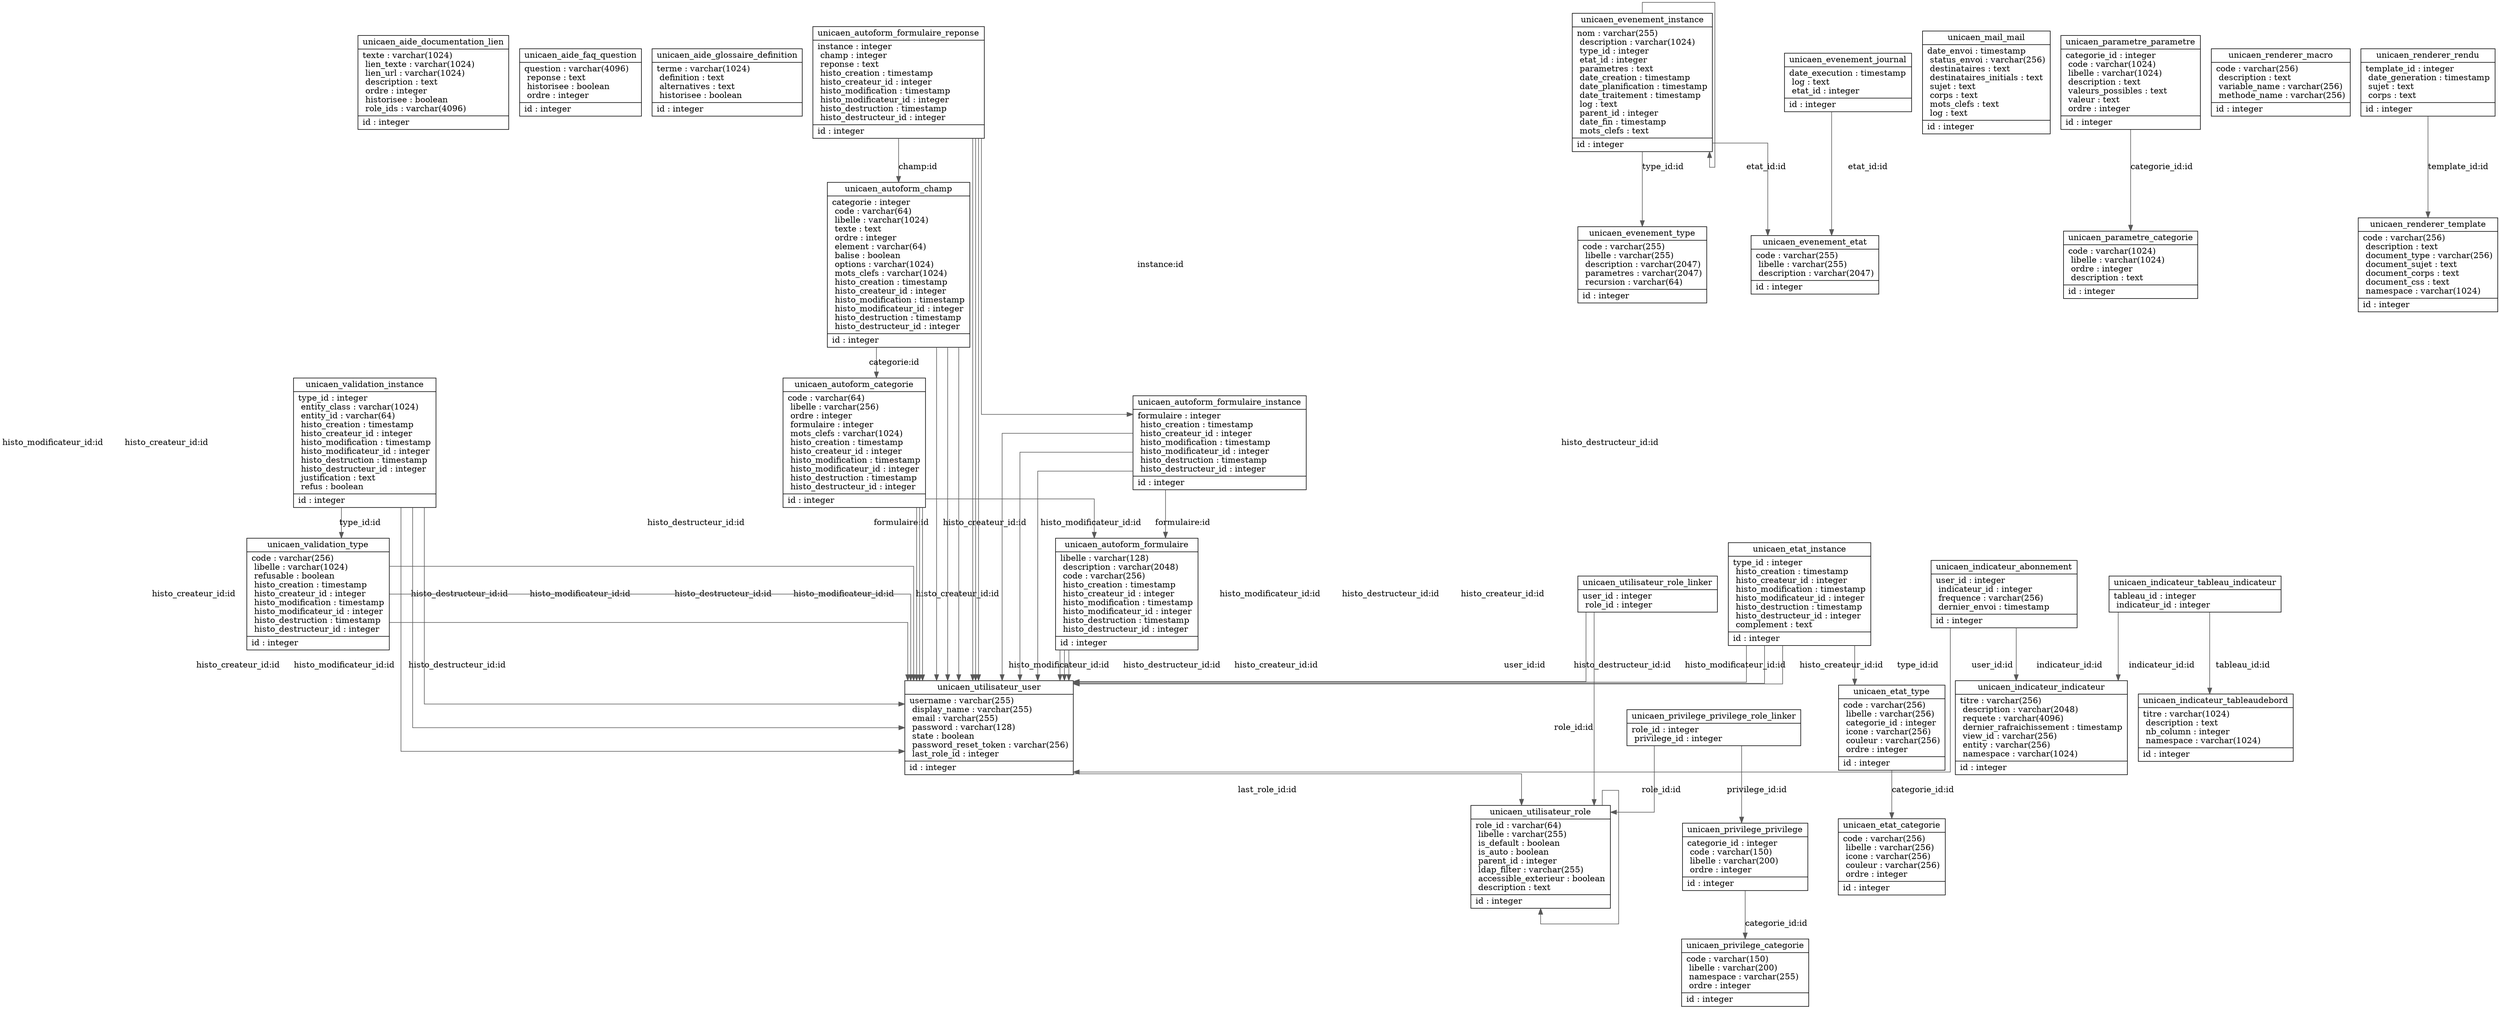 digraph "unicaen_aide_documentation_lien" {

splines  = ortho;
fontname = "Inconsolata";

node [colorscheme = ylgnbu4];
edge [colorscheme = dark28, dir = both];

unicaen_aide_documentation_lien         [shape = record, label = "{ unicaen_aide_documentation_lien |  texte : varchar(1024)\l  lien_texte : varchar(1024)\l  lien_url : varchar(1024)\l  description : text\l  ordre : integer\l  historisee : boolean\l  role_ids : varchar(4096)\l| id : integer\l }"];
unicaen_aide_faq_question               [shape = record, label = "{ unicaen_aide_faq_question |  question : varchar(4096)\l  reponse : text\l  historisee : boolean\l  ordre : integer\l| id : integer\l }"];
unicaen_aide_glossaire_definition       [shape = record, label = "{ unicaen_aide_glossaire_definition |  terme : varchar(1024)\l  definition : text\l  alternatives : text\l  historisee : boolean\l| id : integer\l }"];
unicaen_autoform_categorie              [shape = record, label = "{ unicaen_autoform_categorie |  code : varchar(64)\l  libelle : varchar(256)\l  ordre : integer\l  formulaire : integer\l  mots_clefs : varchar(1024)\l  histo_creation : timestamp\l  histo_createur_id : integer\l  histo_modification : timestamp\l  histo_modificateur_id : integer\l  histo_destruction : timestamp\l  histo_destructeur_id : integer\l| id : integer\l }"];
unicaen_autoform_champ                  [shape = record, label = "{ unicaen_autoform_champ |  categorie : integer\l  code : varchar(64)\l  libelle : varchar(1024)\l  texte : text\l  ordre : integer\l  element : varchar(64)\l  balise : boolean\l  options : varchar(1024)\l  mots_clefs : varchar(1024)\l  histo_creation : timestamp\l  histo_createur_id : integer\l  histo_modification : timestamp\l  histo_modificateur_id : integer\l  histo_destruction : timestamp\l  histo_destructeur_id : integer\l| id : integer\l }"];
unicaen_autoform_formulaire             [shape = record, label = "{ unicaen_autoform_formulaire |  libelle : varchar(128)\l  description : varchar(2048)\l  code : varchar(256)\l  histo_creation : timestamp\l  histo_createur_id : integer\l  histo_modification : timestamp\l  histo_modificateur_id : integer\l  histo_destruction : timestamp\l  histo_destructeur_id : integer\l| id : integer\l }"];
unicaen_autoform_formulaire_instance    [shape = record, label = "{ unicaen_autoform_formulaire_instance |  formulaire : integer\l  histo_creation : timestamp\l  histo_createur_id : integer\l  histo_modification : timestamp\l  histo_modificateur_id : integer\l  histo_destruction : timestamp\l  histo_destructeur_id : integer\l| id : integer\l }"];
unicaen_autoform_formulaire_reponse     [shape = record, label = "{ unicaen_autoform_formulaire_reponse |  instance : integer\l  champ : integer\l  reponse : text\l  histo_creation : timestamp\l  histo_createur_id : integer\l  histo_modification : timestamp\l  histo_modificateur_id : integer\l  histo_destruction : timestamp\l  histo_destructeur_id : integer\l| id : integer\l }"];
unicaen_etat_categorie                  [shape = record, label = "{ unicaen_etat_categorie |  code : varchar(256)\l  libelle : varchar(256)\l  icone : varchar(256)\l  couleur : varchar(256)\l  ordre : integer\l| id : integer\l }"];
unicaen_etat_instance                   [shape = record, label = "{ unicaen_etat_instance |  type_id : integer\l  histo_creation : timestamp\l  histo_createur_id : integer\l  histo_modification : timestamp\l  histo_modificateur_id : integer\l  histo_destruction : timestamp\l  histo_destructeur_id : integer\l  complement : text\l| id : integer\l }"];
unicaen_etat_type                       [shape = record, label = "{ unicaen_etat_type |  code : varchar(256)\l  libelle : varchar(256)\l  categorie_id : integer\l  icone : varchar(256)\l  couleur : varchar(256)\l  ordre : integer\l| id : integer\l }"];
unicaen_evenement_etat                  [shape = record, label = "{ unicaen_evenement_etat |  code : varchar(255)\l  libelle : varchar(255)\l  description : varchar(2047)\l| id : integer\l }"];
unicaen_evenement_instance              [shape = record, label = "{ unicaen_evenement_instance |  nom : varchar(255)\l  description : varchar(1024)\l  type_id : integer\l  etat_id : integer\l  parametres : text\l  date_creation : timestamp\l  date_planification : timestamp\l  date_traitement : timestamp\l  log : text\l  parent_id : integer\l  date_fin : timestamp\l  mots_clefs : text\l| id : integer\l }"];
unicaen_evenement_journal               [shape = record, label = "{ unicaen_evenement_journal |  date_execution : timestamp\l  log : text\l  etat_id : integer\l| id : integer\l }"];
unicaen_evenement_type                  [shape = record, label = "{ unicaen_evenement_type |  code : varchar(255)\l  libelle : varchar(255)\l  description : varchar(2047)\l  parametres : varchar(2047)\l  recursion : varchar(64)\l| id : integer\l }"];
unicaen_indicateur_abonnement           [shape = record, label = "{ unicaen_indicateur_abonnement |  user_id : integer\l  indicateur_id : integer\l  frequence : varchar(256)\l  dernier_envoi : timestamp\l| id : integer\l }"];
unicaen_indicateur_indicateur           [shape = record, label = "{ unicaen_indicateur_indicateur |  titre : varchar(256)\l  description : varchar(2048)\l  requete : varchar(4096)\l  dernier_rafraichissement : timestamp\l  view_id : varchar(256)\l  entity : varchar(256)\l  namespace : varchar(1024)\l| id : integer\l }"];
unicaen_indicateur_tableau_indicateur   [shape = record, label = "{ unicaen_indicateur_tableau_indicateur |  tableau_id : integer\l  indicateur_id : integer\l }"];
unicaen_indicateur_tableaudebord        [shape = record, label = "{ unicaen_indicateur_tableaudebord |  titre : varchar(1024)\l  description : text\l  nb_column : integer\l  namespace : varchar(1024)\l| id : integer\l }"];
unicaen_mail_mail                       [shape = record, label = "{ unicaen_mail_mail |  date_envoi : timestamp\l  status_envoi : varchar(256)\l  destinataires : text\l  destinataires_initials : text\l  sujet : text\l  corps : text\l  mots_clefs : text\l  log : text\l| id : integer\l }"];
unicaen_parametre_categorie             [shape = record, label = "{ unicaen_parametre_categorie |  code : varchar(1024)\l  libelle : varchar(1024)\l  ordre : integer\l  description : text\l| id : integer\l }"];
unicaen_parametre_parametre             [shape = record, label = "{ unicaen_parametre_parametre |  categorie_id : integer\l  code : varchar(1024)\l  libelle : varchar(1024)\l  description : text\l  valeurs_possibles : text\l  valeur : text\l  ordre : integer\l| id : integer\l }"];
unicaen_privilege_categorie             [shape = record, label = "{ unicaen_privilege_categorie |  code : varchar(150)\l  libelle : varchar(200)\l  namespace : varchar(255)\l  ordre : integer\l| id : integer\l }"];
unicaen_privilege_privilege             [shape = record, label = "{ unicaen_privilege_privilege |  categorie_id : integer\l  code : varchar(150)\l  libelle : varchar(200)\l  ordre : integer\l| id : integer\l }"];
unicaen_privilege_privilege_role_linker [shape = record, label = "{ unicaen_privilege_privilege_role_linker |  role_id : integer\l  privilege_id : integer\l }"];
unicaen_renderer_macro                  [shape = record, label = "{ unicaen_renderer_macro |  code : varchar(256)\l  description : text\l  variable_name : varchar(256)\l  methode_name : varchar(256)\l| id : integer\l }"];
unicaen_renderer_rendu                  [shape = record, label = "{ unicaen_renderer_rendu |  template_id : integer\l  date_generation : timestamp\l  sujet : text\l  corps : text\l| id : integer\l }"];
unicaen_renderer_template               [shape = record, label = "{ unicaen_renderer_template |  code : varchar(256)\l  description : text\l  document_type : varchar(256)\l  document_sujet : text\l  document_corps : text\l  document_css : text\l  namespace : varchar(1024)\l| id : integer\l }"];
unicaen_utilisateur_role                [shape = record, label = "{ unicaen_utilisateur_role |  role_id : varchar(64)\l  libelle : varchar(255)\l  is_default : boolean\l  is_auto : boolean\l  parent_id : integer\l  ldap_filter : varchar(255)\l  accessible_exterieur : boolean\l  description : text\l| id : integer\l }"];
unicaen_utilisateur_role_linker         [shape = record, label = "{ unicaen_utilisateur_role_linker |  user_id : integer\l  role_id : integer\l }"];
unicaen_utilisateur_user                [shape = record, label = "{ unicaen_utilisateur_user |  username : varchar(255)\l  display_name : varchar(255)\l  email : varchar(255)\l  password : varchar(128)\l  state : boolean\l  password_reset_token : varchar(256)\l  last_role_id : integer\l| id : integer\l }"];
unicaen_validation_instance             [shape = record, label = "{ unicaen_validation_instance |  type_id : integer\l  entity_class : varchar(1024)\l  entity_id : varchar(64)\l  histo_creation : timestamp\l  histo_createur_id : integer\l  histo_modification : timestamp\l  histo_modificateur_id : integer\l  histo_destruction : timestamp\l  histo_destructeur_id : integer\l  justification : text\l  refus : boolean\l| id : integer\l }"];
unicaen_validation_type                 [shape = record, label = "{ unicaen_validation_type |  code : varchar(256)\l  libelle : varchar(1024)\l  refusable : boolean\l  histo_creation : timestamp\l  histo_createur_id : integer\l  histo_modification : timestamp\l  histo_modificateur_id : integer\l  histo_destruction : timestamp\l  histo_destructeur_id : integer\l| id : integer\l }"];

unicaen_autoform_categorie              -> unicaen_autoform_formulaire             [color = "#595959", style = solid , arrowtail = none    , arrowhead = normal  , taillabel = "", label = "formulaire:id", headlabel = ""];
unicaen_autoform_categorie              -> unicaen_utilisateur_user                [color = "#595959", style = solid , arrowtail = none    , arrowhead = normal  , taillabel = "", label = "histo_createur_id:id", headlabel = ""];
unicaen_autoform_categorie              -> unicaen_utilisateur_user                [color = "#595959", style = solid , arrowtail = none    , arrowhead = normal  , taillabel = "", label = "histo_destructeur_id:id", headlabel = ""];
unicaen_autoform_categorie              -> unicaen_utilisateur_user                [color = "#595959", style = solid , arrowtail = none    , arrowhead = normal  , taillabel = "", label = "histo_modificateur_id:id", headlabel = ""];
unicaen_autoform_champ                  -> unicaen_autoform_categorie              [color = "#595959", style = solid , arrowtail = none    , arrowhead = normal  , taillabel = "", label = "categorie:id", headlabel = ""];
unicaen_autoform_champ                  -> unicaen_utilisateur_user                [color = "#595959", style = solid , arrowtail = none    , arrowhead = normal  , taillabel = "", label = "histo_destructeur_id:id", headlabel = ""];
unicaen_autoform_champ                  -> unicaen_utilisateur_user                [color = "#595959", style = solid , arrowtail = none    , arrowhead = normal  , taillabel = "", label = "histo_createur_id:id", headlabel = ""];
unicaen_autoform_champ                  -> unicaen_utilisateur_user                [color = "#595959", style = solid , arrowtail = none    , arrowhead = normal  , taillabel = "", label = "histo_modificateur_id:id", headlabel = ""];
unicaen_autoform_formulaire             -> unicaen_utilisateur_user                [color = "#595959", style = solid , arrowtail = none    , arrowhead = normal  , taillabel = "", label = "histo_modificateur_id:id", headlabel = ""];
unicaen_autoform_formulaire             -> unicaen_utilisateur_user                [color = "#595959", style = solid , arrowtail = none    , arrowhead = normal  , taillabel = "", label = "histo_destructeur_id:id", headlabel = ""];
unicaen_autoform_formulaire             -> unicaen_utilisateur_user                [color = "#595959", style = solid , arrowtail = none    , arrowhead = normal  , taillabel = "", label = "histo_createur_id:id", headlabel = ""];
unicaen_autoform_formulaire_instance    -> unicaen_autoform_formulaire             [color = "#595959", style = solid , arrowtail = none    , arrowhead = normal  , taillabel = "", label = "formulaire:id", headlabel = ""];
unicaen_autoform_formulaire_instance    -> unicaen_utilisateur_user                [color = "#595959", style = solid , arrowtail = none    , arrowhead = normal  , taillabel = "", label = "histo_modificateur_id:id", headlabel = ""];
unicaen_autoform_formulaire_instance    -> unicaen_utilisateur_user                [color = "#595959", style = solid , arrowtail = none    , arrowhead = normal  , taillabel = "", label = "histo_destructeur_id:id", headlabel = ""];
unicaen_autoform_formulaire_instance    -> unicaen_utilisateur_user                [color = "#595959", style = solid , arrowtail = none    , arrowhead = normal  , taillabel = "", label = "histo_createur_id:id", headlabel = ""];
unicaen_autoform_formulaire_reponse     -> unicaen_autoform_champ                  [color = "#595959", style = solid , arrowtail = none    , arrowhead = normal  , taillabel = "", label = "champ:id", headlabel = ""];
unicaen_autoform_formulaire_reponse     -> unicaen_autoform_formulaire_instance    [color = "#595959", style = solid , arrowtail = none    , arrowhead = normal  , taillabel = "", label = "instance:id", headlabel = ""];
unicaen_autoform_formulaire_reponse     -> unicaen_utilisateur_user                [color = "#595959", style = solid , arrowtail = none    , arrowhead = normal  , taillabel = "", label = "histo_createur_id:id", headlabel = ""];
unicaen_autoform_formulaire_reponse     -> unicaen_utilisateur_user                [color = "#595959", style = solid , arrowtail = none    , arrowhead = normal  , taillabel = "", label = "histo_destructeur_id:id", headlabel = ""];
unicaen_autoform_formulaire_reponse     -> unicaen_utilisateur_user                [color = "#595959", style = solid , arrowtail = none    , arrowhead = normal  , taillabel = "", label = "histo_modificateur_id:id", headlabel = ""];
unicaen_etat_instance                   -> unicaen_etat_type                       [color = "#595959", style = solid , arrowtail = none    , arrowhead = normal  , taillabel = "", label = "type_id:id", headlabel = ""];
unicaen_etat_instance                   -> unicaen_utilisateur_user                [color = "#595959", style = solid , arrowtail = none    , arrowhead = normal  , taillabel = "", label = "histo_destructeur_id:id", headlabel = ""];
unicaen_etat_instance                   -> unicaen_utilisateur_user                [color = "#595959", style = solid , arrowtail = none    , arrowhead = normal  , taillabel = "", label = "histo_modificateur_id:id", headlabel = ""];
unicaen_etat_instance                   -> unicaen_utilisateur_user                [color = "#595959", style = solid , arrowtail = none    , arrowhead = normal  , taillabel = "", label = "histo_createur_id:id", headlabel = ""];
unicaen_etat_type                       -> unicaen_etat_categorie                  [color = "#595959", style = solid , arrowtail = none    , arrowhead = normal  , taillabel = "", label = "categorie_id:id", headlabel = ""];
unicaen_evenement_instance              -> unicaen_evenement_etat                  [color = "#595959", style = solid , arrowtail = none    , arrowhead = normal  , taillabel = "", label = "etat_id:id", headlabel = ""];
unicaen_evenement_instance              -> unicaen_evenement_instance              [color = "#595959", style = solid , arrowtail = none    , arrowhead = normal  , taillabel = "", label = "parent_id:id", headlabel = ""];
unicaen_evenement_instance              -> unicaen_evenement_type                  [color = "#595959", style = solid , arrowtail = none    , arrowhead = normal  , taillabel = "", label = "type_id:id", headlabel = ""];
unicaen_evenement_journal               -> unicaen_evenement_etat                  [color = "#595959", style = solid , arrowtail = none    , arrowhead = normal  , taillabel = "", label = "etat_id:id", headlabel = ""];
unicaen_indicateur_abonnement           -> unicaen_indicateur_indicateur           [color = "#595959", style = solid , arrowtail = none    , arrowhead = normal  , taillabel = "", label = "indicateur_id:id", headlabel = ""];
unicaen_indicateur_abonnement           -> unicaen_utilisateur_user                [color = "#595959", style = solid , arrowtail = none    , arrowhead = normal  , taillabel = "", label = "user_id:id", headlabel = ""];
unicaen_indicateur_tableau_indicateur   -> unicaen_indicateur_indicateur           [color = "#595959", style = solid , arrowtail = none    , arrowhead = normal  , taillabel = "", label = "indicateur_id:id", headlabel = ""];
unicaen_indicateur_tableau_indicateur   -> unicaen_indicateur_tableaudebord        [color = "#595959", style = solid , arrowtail = none    , arrowhead = normal  , taillabel = "", label = "tableau_id:id", headlabel = ""];
unicaen_parametre_parametre             -> unicaen_parametre_categorie             [color = "#595959", style = solid , arrowtail = none    , arrowhead = normal  , taillabel = "", label = "categorie_id:id", headlabel = ""];
unicaen_privilege_privilege             -> unicaen_privilege_categorie             [color = "#595959", style = solid , arrowtail = none    , arrowhead = normal  , taillabel = "", label = "categorie_id:id", headlabel = ""];
unicaen_privilege_privilege_role_linker -> unicaen_privilege_privilege             [color = "#595959", style = solid , arrowtail = none    , arrowhead = normal  , taillabel = "", label = "privilege_id:id", headlabel = ""];
unicaen_privilege_privilege_role_linker -> unicaen_utilisateur_role                [color = "#595959", style = solid , arrowtail = none    , arrowhead = normal  , taillabel = "", label = "role_id:id", headlabel = ""];
unicaen_renderer_rendu                  -> unicaen_renderer_template               [color = "#595959", style = solid , arrowtail = none    , arrowhead = normal  , taillabel = "", label = "template_id:id", headlabel = ""];
unicaen_utilisateur_role                -> unicaen_utilisateur_role                [color = "#595959", style = solid , arrowtail = none    , arrowhead = normal  , taillabel = "", label = "parent_id:id", headlabel = ""];
unicaen_utilisateur_role_linker         -> unicaen_utilisateur_role                [color = "#595959", style = solid , arrowtail = none    , arrowhead = normal  , taillabel = "", label = "role_id:id", headlabel = ""];
unicaen_utilisateur_role_linker         -> unicaen_utilisateur_user                [color = "#595959", style = solid , arrowtail = none    , arrowhead = normal  , taillabel = "", label = "user_id:id", headlabel = ""];
unicaen_utilisateur_user                -> unicaen_utilisateur_role                [color = "#595959", style = solid , arrowtail = none    , arrowhead = normal  , taillabel = "", label = "last_role_id:id", headlabel = ""];
unicaen_validation_instance             -> unicaen_utilisateur_user                [color = "#595959", style = solid , arrowtail = none    , arrowhead = normal  , taillabel = "", label = "histo_destructeur_id:id", headlabel = ""];
unicaen_validation_instance             -> unicaen_utilisateur_user                [color = "#595959", style = solid , arrowtail = none    , arrowhead = normal  , taillabel = "", label = "histo_modificateur_id:id", headlabel = ""];
unicaen_validation_instance             -> unicaen_utilisateur_user                [color = "#595959", style = solid , arrowtail = none    , arrowhead = normal  , taillabel = "", label = "histo_createur_id:id", headlabel = ""];
unicaen_validation_instance             -> unicaen_validation_type                 [color = "#595959", style = solid , arrowtail = none    , arrowhead = normal  , taillabel = "", label = "type_id:id", headlabel = ""];
unicaen_validation_type                 -> unicaen_utilisateur_user                [color = "#595959", style = solid , arrowtail = none    , arrowhead = normal  , taillabel = "", label = "histo_modificateur_id:id", headlabel = ""];
unicaen_validation_type                 -> unicaen_utilisateur_user                [color = "#595959", style = solid , arrowtail = none    , arrowhead = normal  , taillabel = "", label = "histo_destructeur_id:id", headlabel = ""];
unicaen_validation_type                 -> unicaen_utilisateur_user                [color = "#595959", style = solid , arrowtail = none    , arrowhead = normal  , taillabel = "", label = "histo_createur_id:id", headlabel = ""];

}

